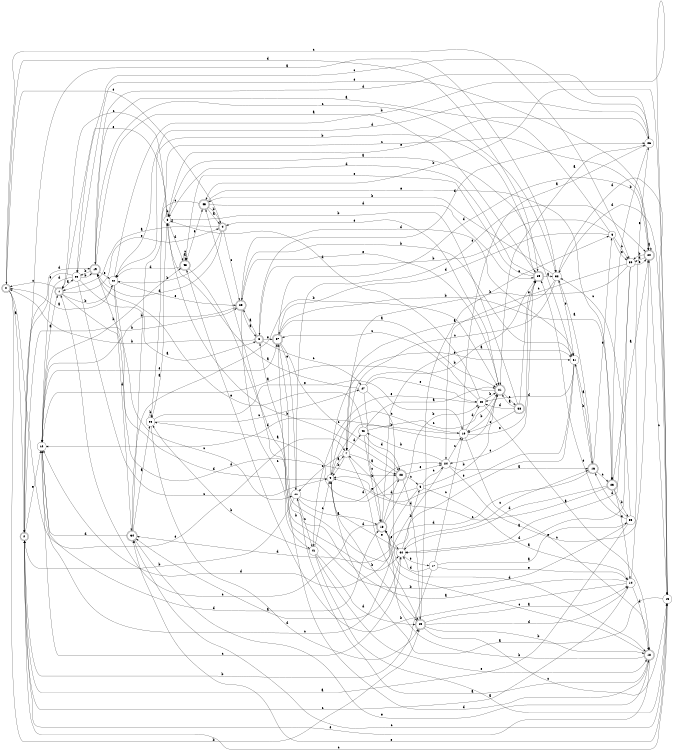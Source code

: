 digraph n37_1 {
__start0 [label="" shape="none"];

rankdir=LR;
size="8,5";

s0 [style="rounded,filled", color="black", fillcolor="white" shape="doublecircle", label="0"];
s1 [style="rounded,filled", color="black", fillcolor="white" shape="doublecircle", label="1"];
s2 [style="rounded,filled", color="black", fillcolor="white" shape="doublecircle", label="2"];
s3 [style="rounded,filled", color="black", fillcolor="white" shape="doublecircle", label="3"];
s4 [style="rounded,filled", color="black", fillcolor="white" shape="doublecircle", label="4"];
s5 [style="filled", color="black", fillcolor="white" shape="circle", label="5"];
s6 [style="filled", color="black", fillcolor="white" shape="circle", label="6"];
s7 [style="filled", color="black", fillcolor="white" shape="circle", label="7"];
s8 [style="filled", color="black", fillcolor="white" shape="circle", label="8"];
s9 [style="filled", color="black", fillcolor="white" shape="circle", label="9"];
s10 [style="filled", color="black", fillcolor="white" shape="circle", label="10"];
s11 [style="filled", color="black", fillcolor="white" shape="circle", label="11"];
s12 [style="filled", color="black", fillcolor="white" shape="circle", label="12"];
s13 [style="rounded,filled", color="black", fillcolor="white" shape="doublecircle", label="13"];
s14 [style="filled", color="black", fillcolor="white" shape="circle", label="14"];
s15 [style="filled", color="black", fillcolor="white" shape="circle", label="15"];
s16 [style="rounded,filled", color="black", fillcolor="white" shape="doublecircle", label="16"];
s17 [style="filled", color="black", fillcolor="white" shape="circle", label="17"];
s18 [style="rounded,filled", color="black", fillcolor="white" shape="doublecircle", label="18"];
s19 [style="rounded,filled", color="black", fillcolor="white" shape="doublecircle", label="19"];
s20 [style="rounded,filled", color="black", fillcolor="white" shape="doublecircle", label="20"];
s21 [style="rounded,filled", color="black", fillcolor="white" shape="doublecircle", label="21"];
s22 [style="filled", color="black", fillcolor="white" shape="circle", label="22"];
s23 [style="rounded,filled", color="black", fillcolor="white" shape="doublecircle", label="23"];
s24 [style="filled", color="black", fillcolor="white" shape="circle", label="24"];
s25 [style="rounded,filled", color="black", fillcolor="white" shape="doublecircle", label="25"];
s26 [style="filled", color="black", fillcolor="white" shape="circle", label="26"];
s27 [style="filled", color="black", fillcolor="white" shape="circle", label="27"];
s28 [style="rounded,filled", color="black", fillcolor="white" shape="doublecircle", label="28"];
s29 [style="rounded,filled", color="black", fillcolor="white" shape="doublecircle", label="29"];
s30 [style="filled", color="black", fillcolor="white" shape="circle", label="30"];
s31 [style="filled", color="black", fillcolor="white" shape="circle", label="31"];
s32 [style="filled", color="black", fillcolor="white" shape="circle", label="32"];
s33 [style="filled", color="black", fillcolor="white" shape="circle", label="33"];
s34 [style="rounded,filled", color="black", fillcolor="white" shape="doublecircle", label="34"];
s35 [style="filled", color="black", fillcolor="white" shape="circle", label="35"];
s36 [style="filled", color="black", fillcolor="white" shape="circle", label="36"];
s37 [style="rounded,filled", color="black", fillcolor="white" shape="doublecircle", label="37"];
s38 [style="rounded,filled", color="black", fillcolor="white" shape="doublecircle", label="38"];
s39 [style="rounded,filled", color="black", fillcolor="white" shape="doublecircle", label="39"];
s40 [style="filled", color="black", fillcolor="white" shape="circle", label="40"];
s41 [style="filled", color="black", fillcolor="white" shape="circle", label="41"];
s42 [style="filled", color="black", fillcolor="white" shape="circle", label="42"];
s43 [style="rounded,filled", color="black", fillcolor="white" shape="doublecircle", label="43"];
s44 [style="filled", color="black", fillcolor="white" shape="circle", label="44"];
s45 [style="rounded,filled", color="black", fillcolor="white" shape="doublecircle", label="45"];
s0 -> s2 [label="a"];
s0 -> s29 [label="b"];
s0 -> s30 [label="c"];
s0 -> s39 [label="d"];
s0 -> s7 [label="e"];
s1 -> s33 [label="a"];
s1 -> s22 [label="b"];
s1 -> s0 [label="c"];
s1 -> s28 [label="d"];
s1 -> s4 [label="e"];
s2 -> s32 [label="a"];
s2 -> s25 [label="b"];
s2 -> s15 [label="c"];
s2 -> s19 [label="d"];
s2 -> s12 [label="e"];
s3 -> s25 [label="a"];
s3 -> s0 [label="b"];
s3 -> s27 [label="c"];
s3 -> s26 [label="d"];
s3 -> s37 [label="e"];
s4 -> s1 [label="a"];
s4 -> s22 [label="b"];
s4 -> s25 [label="c"];
s4 -> s19 [label="d"];
s4 -> s0 [label="e"];
s5 -> s14 [label="a"];
s5 -> s21 [label="b"];
s5 -> s24 [label="c"];
s5 -> s34 [label="d"];
s5 -> s9 [label="e"];
s6 -> s19 [label="a"];
s6 -> s3 [label="b"];
s6 -> s30 [label="c"];
s6 -> s37 [label="d"];
s6 -> s30 [label="e"];
s7 -> s28 [label="a"];
s7 -> s9 [label="b"];
s7 -> s11 [label="c"];
s7 -> s42 [label="d"];
s7 -> s29 [label="e"];
s8 -> s31 [label="a"];
s8 -> s8 [label="b"];
s8 -> s1 [label="c"];
s8 -> s43 [label="d"];
s8 -> s1 [label="e"];
s9 -> s7 [label="a"];
s9 -> s29 [label="b"];
s9 -> s10 [label="c"];
s9 -> s19 [label="d"];
s9 -> s31 [label="e"];
s10 -> s26 [label="a"];
s10 -> s9 [label="b"];
s10 -> s18 [label="c"];
s10 -> s40 [label="d"];
s10 -> s39 [label="e"];
s11 -> s13 [label="a"];
s11 -> s2 [label="b"];
s11 -> s41 [label="c"];
s11 -> s24 [label="d"];
s11 -> s20 [label="e"];
s12 -> s1 [label="a"];
s12 -> s43 [label="b"];
s12 -> s44 [label="c"];
s12 -> s13 [label="d"];
s12 -> s37 [label="e"];
s13 -> s31 [label="a"];
s13 -> s40 [label="b"];
s13 -> s1 [label="c"];
s13 -> s28 [label="d"];
s13 -> s44 [label="e"];
s14 -> s3 [label="a"];
s14 -> s43 [label="b"];
s14 -> s2 [label="c"];
s14 -> s18 [label="d"];
s14 -> s26 [label="e"];
s15 -> s9 [label="a"];
s15 -> s45 [label="b"];
s15 -> s34 [label="c"];
s15 -> s32 [label="d"];
s15 -> s34 [label="e"];
s16 -> s32 [label="a"];
s16 -> s31 [label="b"];
s16 -> s23 [label="c"];
s16 -> s37 [label="d"];
s16 -> s6 [label="e"];
s17 -> s35 [label="a"];
s17 -> s2 [label="b"];
s17 -> s10 [label="c"];
s17 -> s44 [label="d"];
s17 -> s14 [label="e"];
s18 -> s11 [label="a"];
s18 -> s13 [label="b"];
s18 -> s13 [label="c"];
s18 -> s37 [label="d"];
s18 -> s2 [label="e"];
s19 -> s39 [label="a"];
s19 -> s33 [label="b"];
s19 -> s32 [label="c"];
s19 -> s26 [label="d"];
s19 -> s22 [label="e"];
s20 -> s20 [label="a"];
s20 -> s30 [label="b"];
s20 -> s15 [label="c"];
s20 -> s30 [label="d"];
s20 -> s33 [label="e"];
s21 -> s12 [label="a"];
s21 -> s10 [label="b"];
s21 -> s38 [label="c"];
s21 -> s12 [label="d"];
s21 -> s4 [label="e"];
s22 -> s0 [label="a"];
s22 -> s15 [label="b"];
s22 -> s11 [label="c"];
s22 -> s34 [label="d"];
s22 -> s25 [label="e"];
s23 -> s20 [label="a"];
s23 -> s35 [label="b"];
s23 -> s9 [label="c"];
s23 -> s44 [label="d"];
s23 -> s14 [label="e"];
s24 -> s16 [label="a"];
s24 -> s42 [label="b"];
s24 -> s10 [label="c"];
s24 -> s12 [label="d"];
s24 -> s20 [label="e"];
s25 -> s3 [label="a"];
s25 -> s12 [label="b"];
s25 -> s41 [label="c"];
s25 -> s31 [label="d"];
s25 -> s21 [label="e"];
s26 -> s21 [label="a"];
s26 -> s23 [label="b"];
s26 -> s33 [label="c"];
s26 -> s22 [label="d"];
s26 -> s8 [label="e"];
s27 -> s8 [label="a"];
s27 -> s39 [label="b"];
s27 -> s13 [label="c"];
s27 -> s18 [label="d"];
s27 -> s40 [label="e"];
s28 -> s36 [label="a"];
s28 -> s8 [label="b"];
s28 -> s5 [label="c"];
s28 -> s29 [label="d"];
s28 -> s24 [label="e"];
s29 -> s14 [label="a"];
s29 -> s18 [label="b"];
s29 -> s15 [label="c"];
s29 -> s14 [label="d"];
s29 -> s6 [label="e"];
s30 -> s44 [label="a"];
s30 -> s7 [label="b"];
s30 -> s24 [label="c"];
s30 -> s44 [label="d"];
s30 -> s20 [label="e"];
s31 -> s16 [label="a"];
s31 -> s25 [label="b"];
s31 -> s12 [label="c"];
s31 -> s40 [label="d"];
s31 -> s7 [label="e"];
s32 -> s7 [label="a"];
s32 -> s45 [label="b"];
s32 -> s7 [label="c"];
s32 -> s15 [label="d"];
s32 -> s31 [label="e"];
s33 -> s3 [label="a"];
s33 -> s19 [label="b"];
s33 -> s9 [label="c"];
s33 -> s12 [label="d"];
s33 -> s2 [label="e"];
s34 -> s36 [label="a"];
s34 -> s21 [label="b"];
s34 -> s20 [label="c"];
s34 -> s12 [label="d"];
s34 -> s18 [label="e"];
s35 -> s2 [label="a"];
s35 -> s45 [label="b"];
s35 -> s32 [label="c"];
s35 -> s16 [label="d"];
s35 -> s39 [label="e"];
s36 -> s8 [label="a"];
s36 -> s36 [label="b"];
s36 -> s27 [label="c"];
s36 -> s29 [label="d"];
s36 -> s10 [label="e"];
s37 -> s21 [label="a"];
s37 -> s23 [label="b"];
s37 -> s28 [label="c"];
s37 -> s20 [label="d"];
s37 -> s11 [label="e"];
s38 -> s21 [label="a"];
s38 -> s8 [label="b"];
s38 -> s10 [label="c"];
s38 -> s40 [label="d"];
s38 -> s39 [label="e"];
s39 -> s32 [label="a"];
s39 -> s22 [label="b"];
s39 -> s24 [label="c"];
s39 -> s8 [label="d"];
s39 -> s43 [label="e"];
s40 -> s18 [label="a"];
s40 -> s21 [label="b"];
s40 -> s37 [label="c"];
s40 -> s8 [label="d"];
s40 -> s41 [label="e"];
s41 -> s15 [label="a"];
s41 -> s36 [label="b"];
s41 -> s9 [label="c"];
s41 -> s29 [label="d"];
s41 -> s18 [label="e"];
s42 -> s21 [label="a"];
s42 -> s13 [label="b"];
s42 -> s21 [label="c"];
s42 -> s28 [label="d"];
s42 -> s19 [label="e"];
s43 -> s43 [label="a"];
s43 -> s44 [label="b"];
s43 -> s43 [label="c"];
s43 -> s22 [label="d"];
s43 -> s45 [label="e"];
s44 -> s34 [label="a"];
s44 -> s5 [label="b"];
s44 -> s16 [label="c"];
s44 -> s9 [label="d"];
s44 -> s17 [label="e"];
s45 -> s4 [label="a"];
s45 -> s4 [label="b"];
s45 -> s36 [label="c"];
s45 -> s39 [label="d"];
s45 -> s23 [label="e"];

}